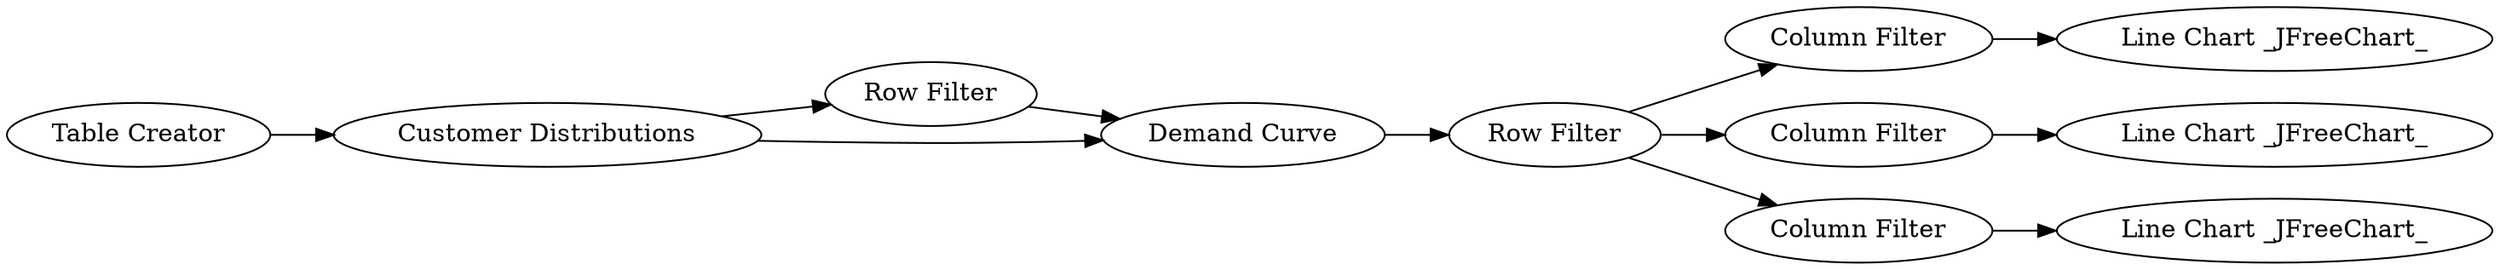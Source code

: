 digraph {
	"5546047011739582645_2" [label="Customer Distributions"]
	"5546047011739582645_11" [label="Line Chart _JFreeChart_"]
	"5546047011739582645_3" [label="Row Filter"]
	"5546047011739582645_8" [label="Line Chart _JFreeChart_"]
	"5546047011739582645_5" [label="Row Filter"]
	"5546047011739582645_10" [label="Column Filter"]
	"5546047011739582645_9" [label="Line Chart _JFreeChart_"]
	"5546047011739582645_1" [label="Table Creator"]
	"5546047011739582645_7" [label="Column Filter"]
	"5546047011739582645_6" [label="Column Filter"]
	"5546047011739582645_4" [label="Demand Curve"]
	"5546047011739582645_6" -> "5546047011739582645_8"
	"5546047011739582645_10" -> "5546047011739582645_11"
	"5546047011739582645_5" -> "5546047011739582645_10"
	"5546047011739582645_5" -> "5546047011739582645_6"
	"5546047011739582645_7" -> "5546047011739582645_9"
	"5546047011739582645_1" -> "5546047011739582645_2"
	"5546047011739582645_4" -> "5546047011739582645_5"
	"5546047011739582645_2" -> "5546047011739582645_4"
	"5546047011739582645_5" -> "5546047011739582645_7"
	"5546047011739582645_2" -> "5546047011739582645_3"
	"5546047011739582645_3" -> "5546047011739582645_4"
	rankdir=LR
}
